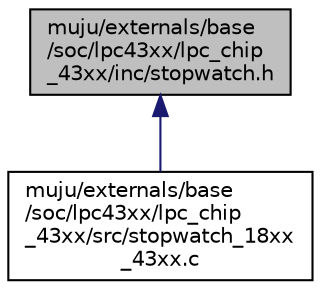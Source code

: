digraph "muju/externals/base/soc/lpc43xx/lpc_chip_43xx/inc/stopwatch.h"
{
  edge [fontname="Helvetica",fontsize="10",labelfontname="Helvetica",labelfontsize="10"];
  node [fontname="Helvetica",fontsize="10",shape=record];
  Node6 [label="muju/externals/base\l/soc/lpc43xx/lpc_chip\l_43xx/inc/stopwatch.h",height=0.2,width=0.4,color="black", fillcolor="grey75", style="filled", fontcolor="black"];
  Node6 -> Node7 [dir="back",color="midnightblue",fontsize="10",style="solid"];
  Node7 [label="muju/externals/base\l/soc/lpc43xx/lpc_chip\l_43xx/src/stopwatch_18xx\l_43xx.c",height=0.2,width=0.4,color="black", fillcolor="white", style="filled",URL="$stopwatch__18xx__43xx_8c.html"];
}
